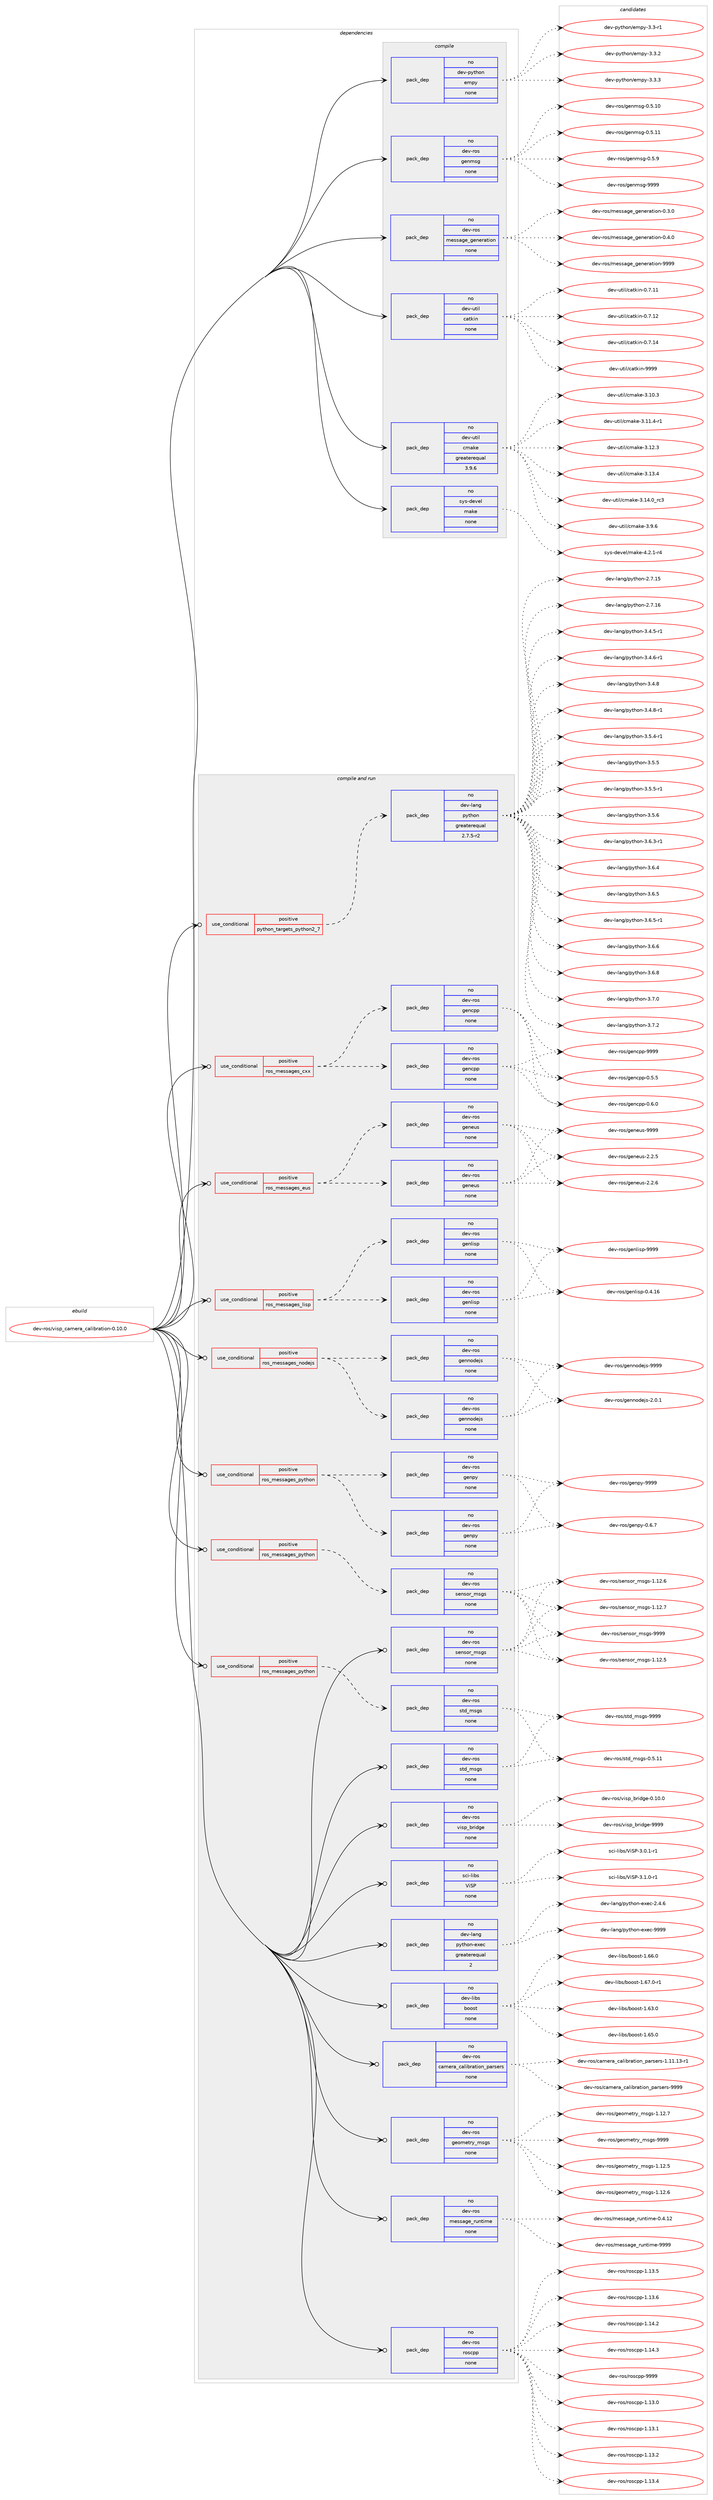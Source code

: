 digraph prolog {

# *************
# Graph options
# *************

newrank=true;
concentrate=true;
compound=true;
graph [rankdir=LR,fontname=Helvetica,fontsize=10,ranksep=1.5];#, ranksep=2.5, nodesep=0.2];
edge  [arrowhead=vee];
node  [fontname=Helvetica,fontsize=10];

# **********
# The ebuild
# **********

subgraph cluster_leftcol {
color=gray;
rank=same;
label=<<i>ebuild</i>>;
id [label="dev-ros/visp_camera_calibration-0.10.0", color=red, width=4, href="../dev-ros/visp_camera_calibration-0.10.0.svg"];
}

# ****************
# The dependencies
# ****************

subgraph cluster_midcol {
color=gray;
label=<<i>dependencies</i>>;
subgraph cluster_compile {
fillcolor="#eeeeee";
style=filled;
label=<<i>compile</i>>;
subgraph pack1061987 {
dependency1477249 [label=<<TABLE BORDER="0" CELLBORDER="1" CELLSPACING="0" CELLPADDING="4" WIDTH="220"><TR><TD ROWSPAN="6" CELLPADDING="30">pack_dep</TD></TR><TR><TD WIDTH="110">no</TD></TR><TR><TD>dev-python</TD></TR><TR><TD>empy</TD></TR><TR><TD>none</TD></TR><TR><TD></TD></TR></TABLE>>, shape=none, color=blue];
}
id:e -> dependency1477249:w [weight=20,style="solid",arrowhead="vee"];
subgraph pack1061988 {
dependency1477250 [label=<<TABLE BORDER="0" CELLBORDER="1" CELLSPACING="0" CELLPADDING="4" WIDTH="220"><TR><TD ROWSPAN="6" CELLPADDING="30">pack_dep</TD></TR><TR><TD WIDTH="110">no</TD></TR><TR><TD>dev-ros</TD></TR><TR><TD>genmsg</TD></TR><TR><TD>none</TD></TR><TR><TD></TD></TR></TABLE>>, shape=none, color=blue];
}
id:e -> dependency1477250:w [weight=20,style="solid",arrowhead="vee"];
subgraph pack1061989 {
dependency1477251 [label=<<TABLE BORDER="0" CELLBORDER="1" CELLSPACING="0" CELLPADDING="4" WIDTH="220"><TR><TD ROWSPAN="6" CELLPADDING="30">pack_dep</TD></TR><TR><TD WIDTH="110">no</TD></TR><TR><TD>dev-ros</TD></TR><TR><TD>message_generation</TD></TR><TR><TD>none</TD></TR><TR><TD></TD></TR></TABLE>>, shape=none, color=blue];
}
id:e -> dependency1477251:w [weight=20,style="solid",arrowhead="vee"];
subgraph pack1061990 {
dependency1477252 [label=<<TABLE BORDER="0" CELLBORDER="1" CELLSPACING="0" CELLPADDING="4" WIDTH="220"><TR><TD ROWSPAN="6" CELLPADDING="30">pack_dep</TD></TR><TR><TD WIDTH="110">no</TD></TR><TR><TD>dev-util</TD></TR><TR><TD>catkin</TD></TR><TR><TD>none</TD></TR><TR><TD></TD></TR></TABLE>>, shape=none, color=blue];
}
id:e -> dependency1477252:w [weight=20,style="solid",arrowhead="vee"];
subgraph pack1061991 {
dependency1477253 [label=<<TABLE BORDER="0" CELLBORDER="1" CELLSPACING="0" CELLPADDING="4" WIDTH="220"><TR><TD ROWSPAN="6" CELLPADDING="30">pack_dep</TD></TR><TR><TD WIDTH="110">no</TD></TR><TR><TD>dev-util</TD></TR><TR><TD>cmake</TD></TR><TR><TD>greaterequal</TD></TR><TR><TD>3.9.6</TD></TR></TABLE>>, shape=none, color=blue];
}
id:e -> dependency1477253:w [weight=20,style="solid",arrowhead="vee"];
subgraph pack1061992 {
dependency1477254 [label=<<TABLE BORDER="0" CELLBORDER="1" CELLSPACING="0" CELLPADDING="4" WIDTH="220"><TR><TD ROWSPAN="6" CELLPADDING="30">pack_dep</TD></TR><TR><TD WIDTH="110">no</TD></TR><TR><TD>sys-devel</TD></TR><TR><TD>make</TD></TR><TR><TD>none</TD></TR><TR><TD></TD></TR></TABLE>>, shape=none, color=blue];
}
id:e -> dependency1477254:w [weight=20,style="solid",arrowhead="vee"];
}
subgraph cluster_compileandrun {
fillcolor="#eeeeee";
style=filled;
label=<<i>compile and run</i>>;
subgraph cond391872 {
dependency1477255 [label=<<TABLE BORDER="0" CELLBORDER="1" CELLSPACING="0" CELLPADDING="4"><TR><TD ROWSPAN="3" CELLPADDING="10">use_conditional</TD></TR><TR><TD>positive</TD></TR><TR><TD>python_targets_python2_7</TD></TR></TABLE>>, shape=none, color=red];
subgraph pack1061993 {
dependency1477256 [label=<<TABLE BORDER="0" CELLBORDER="1" CELLSPACING="0" CELLPADDING="4" WIDTH="220"><TR><TD ROWSPAN="6" CELLPADDING="30">pack_dep</TD></TR><TR><TD WIDTH="110">no</TD></TR><TR><TD>dev-lang</TD></TR><TR><TD>python</TD></TR><TR><TD>greaterequal</TD></TR><TR><TD>2.7.5-r2</TD></TR></TABLE>>, shape=none, color=blue];
}
dependency1477255:e -> dependency1477256:w [weight=20,style="dashed",arrowhead="vee"];
}
id:e -> dependency1477255:w [weight=20,style="solid",arrowhead="odotvee"];
subgraph cond391873 {
dependency1477257 [label=<<TABLE BORDER="0" CELLBORDER="1" CELLSPACING="0" CELLPADDING="4"><TR><TD ROWSPAN="3" CELLPADDING="10">use_conditional</TD></TR><TR><TD>positive</TD></TR><TR><TD>ros_messages_cxx</TD></TR></TABLE>>, shape=none, color=red];
subgraph pack1061994 {
dependency1477258 [label=<<TABLE BORDER="0" CELLBORDER="1" CELLSPACING="0" CELLPADDING="4" WIDTH="220"><TR><TD ROWSPAN="6" CELLPADDING="30">pack_dep</TD></TR><TR><TD WIDTH="110">no</TD></TR><TR><TD>dev-ros</TD></TR><TR><TD>gencpp</TD></TR><TR><TD>none</TD></TR><TR><TD></TD></TR></TABLE>>, shape=none, color=blue];
}
dependency1477257:e -> dependency1477258:w [weight=20,style="dashed",arrowhead="vee"];
subgraph pack1061995 {
dependency1477259 [label=<<TABLE BORDER="0" CELLBORDER="1" CELLSPACING="0" CELLPADDING="4" WIDTH="220"><TR><TD ROWSPAN="6" CELLPADDING="30">pack_dep</TD></TR><TR><TD WIDTH="110">no</TD></TR><TR><TD>dev-ros</TD></TR><TR><TD>gencpp</TD></TR><TR><TD>none</TD></TR><TR><TD></TD></TR></TABLE>>, shape=none, color=blue];
}
dependency1477257:e -> dependency1477259:w [weight=20,style="dashed",arrowhead="vee"];
}
id:e -> dependency1477257:w [weight=20,style="solid",arrowhead="odotvee"];
subgraph cond391874 {
dependency1477260 [label=<<TABLE BORDER="0" CELLBORDER="1" CELLSPACING="0" CELLPADDING="4"><TR><TD ROWSPAN="3" CELLPADDING="10">use_conditional</TD></TR><TR><TD>positive</TD></TR><TR><TD>ros_messages_eus</TD></TR></TABLE>>, shape=none, color=red];
subgraph pack1061996 {
dependency1477261 [label=<<TABLE BORDER="0" CELLBORDER="1" CELLSPACING="0" CELLPADDING="4" WIDTH="220"><TR><TD ROWSPAN="6" CELLPADDING="30">pack_dep</TD></TR><TR><TD WIDTH="110">no</TD></TR><TR><TD>dev-ros</TD></TR><TR><TD>geneus</TD></TR><TR><TD>none</TD></TR><TR><TD></TD></TR></TABLE>>, shape=none, color=blue];
}
dependency1477260:e -> dependency1477261:w [weight=20,style="dashed",arrowhead="vee"];
subgraph pack1061997 {
dependency1477262 [label=<<TABLE BORDER="0" CELLBORDER="1" CELLSPACING="0" CELLPADDING="4" WIDTH="220"><TR><TD ROWSPAN="6" CELLPADDING="30">pack_dep</TD></TR><TR><TD WIDTH="110">no</TD></TR><TR><TD>dev-ros</TD></TR><TR><TD>geneus</TD></TR><TR><TD>none</TD></TR><TR><TD></TD></TR></TABLE>>, shape=none, color=blue];
}
dependency1477260:e -> dependency1477262:w [weight=20,style="dashed",arrowhead="vee"];
}
id:e -> dependency1477260:w [weight=20,style="solid",arrowhead="odotvee"];
subgraph cond391875 {
dependency1477263 [label=<<TABLE BORDER="0" CELLBORDER="1" CELLSPACING="0" CELLPADDING="4"><TR><TD ROWSPAN="3" CELLPADDING="10">use_conditional</TD></TR><TR><TD>positive</TD></TR><TR><TD>ros_messages_lisp</TD></TR></TABLE>>, shape=none, color=red];
subgraph pack1061998 {
dependency1477264 [label=<<TABLE BORDER="0" CELLBORDER="1" CELLSPACING="0" CELLPADDING="4" WIDTH="220"><TR><TD ROWSPAN="6" CELLPADDING="30">pack_dep</TD></TR><TR><TD WIDTH="110">no</TD></TR><TR><TD>dev-ros</TD></TR><TR><TD>genlisp</TD></TR><TR><TD>none</TD></TR><TR><TD></TD></TR></TABLE>>, shape=none, color=blue];
}
dependency1477263:e -> dependency1477264:w [weight=20,style="dashed",arrowhead="vee"];
subgraph pack1061999 {
dependency1477265 [label=<<TABLE BORDER="0" CELLBORDER="1" CELLSPACING="0" CELLPADDING="4" WIDTH="220"><TR><TD ROWSPAN="6" CELLPADDING="30">pack_dep</TD></TR><TR><TD WIDTH="110">no</TD></TR><TR><TD>dev-ros</TD></TR><TR><TD>genlisp</TD></TR><TR><TD>none</TD></TR><TR><TD></TD></TR></TABLE>>, shape=none, color=blue];
}
dependency1477263:e -> dependency1477265:w [weight=20,style="dashed",arrowhead="vee"];
}
id:e -> dependency1477263:w [weight=20,style="solid",arrowhead="odotvee"];
subgraph cond391876 {
dependency1477266 [label=<<TABLE BORDER="0" CELLBORDER="1" CELLSPACING="0" CELLPADDING="4"><TR><TD ROWSPAN="3" CELLPADDING="10">use_conditional</TD></TR><TR><TD>positive</TD></TR><TR><TD>ros_messages_nodejs</TD></TR></TABLE>>, shape=none, color=red];
subgraph pack1062000 {
dependency1477267 [label=<<TABLE BORDER="0" CELLBORDER="1" CELLSPACING="0" CELLPADDING="4" WIDTH="220"><TR><TD ROWSPAN="6" CELLPADDING="30">pack_dep</TD></TR><TR><TD WIDTH="110">no</TD></TR><TR><TD>dev-ros</TD></TR><TR><TD>gennodejs</TD></TR><TR><TD>none</TD></TR><TR><TD></TD></TR></TABLE>>, shape=none, color=blue];
}
dependency1477266:e -> dependency1477267:w [weight=20,style="dashed",arrowhead="vee"];
subgraph pack1062001 {
dependency1477268 [label=<<TABLE BORDER="0" CELLBORDER="1" CELLSPACING="0" CELLPADDING="4" WIDTH="220"><TR><TD ROWSPAN="6" CELLPADDING="30">pack_dep</TD></TR><TR><TD WIDTH="110">no</TD></TR><TR><TD>dev-ros</TD></TR><TR><TD>gennodejs</TD></TR><TR><TD>none</TD></TR><TR><TD></TD></TR></TABLE>>, shape=none, color=blue];
}
dependency1477266:e -> dependency1477268:w [weight=20,style="dashed",arrowhead="vee"];
}
id:e -> dependency1477266:w [weight=20,style="solid",arrowhead="odotvee"];
subgraph cond391877 {
dependency1477269 [label=<<TABLE BORDER="0" CELLBORDER="1" CELLSPACING="0" CELLPADDING="4"><TR><TD ROWSPAN="3" CELLPADDING="10">use_conditional</TD></TR><TR><TD>positive</TD></TR><TR><TD>ros_messages_python</TD></TR></TABLE>>, shape=none, color=red];
subgraph pack1062002 {
dependency1477270 [label=<<TABLE BORDER="0" CELLBORDER="1" CELLSPACING="0" CELLPADDING="4" WIDTH="220"><TR><TD ROWSPAN="6" CELLPADDING="30">pack_dep</TD></TR><TR><TD WIDTH="110">no</TD></TR><TR><TD>dev-ros</TD></TR><TR><TD>genpy</TD></TR><TR><TD>none</TD></TR><TR><TD></TD></TR></TABLE>>, shape=none, color=blue];
}
dependency1477269:e -> dependency1477270:w [weight=20,style="dashed",arrowhead="vee"];
subgraph pack1062003 {
dependency1477271 [label=<<TABLE BORDER="0" CELLBORDER="1" CELLSPACING="0" CELLPADDING="4" WIDTH="220"><TR><TD ROWSPAN="6" CELLPADDING="30">pack_dep</TD></TR><TR><TD WIDTH="110">no</TD></TR><TR><TD>dev-ros</TD></TR><TR><TD>genpy</TD></TR><TR><TD>none</TD></TR><TR><TD></TD></TR></TABLE>>, shape=none, color=blue];
}
dependency1477269:e -> dependency1477271:w [weight=20,style="dashed",arrowhead="vee"];
}
id:e -> dependency1477269:w [weight=20,style="solid",arrowhead="odotvee"];
subgraph cond391878 {
dependency1477272 [label=<<TABLE BORDER="0" CELLBORDER="1" CELLSPACING="0" CELLPADDING="4"><TR><TD ROWSPAN="3" CELLPADDING="10">use_conditional</TD></TR><TR><TD>positive</TD></TR><TR><TD>ros_messages_python</TD></TR></TABLE>>, shape=none, color=red];
subgraph pack1062004 {
dependency1477273 [label=<<TABLE BORDER="0" CELLBORDER="1" CELLSPACING="0" CELLPADDING="4" WIDTH="220"><TR><TD ROWSPAN="6" CELLPADDING="30">pack_dep</TD></TR><TR><TD WIDTH="110">no</TD></TR><TR><TD>dev-ros</TD></TR><TR><TD>sensor_msgs</TD></TR><TR><TD>none</TD></TR><TR><TD></TD></TR></TABLE>>, shape=none, color=blue];
}
dependency1477272:e -> dependency1477273:w [weight=20,style="dashed",arrowhead="vee"];
}
id:e -> dependency1477272:w [weight=20,style="solid",arrowhead="odotvee"];
subgraph cond391879 {
dependency1477274 [label=<<TABLE BORDER="0" CELLBORDER="1" CELLSPACING="0" CELLPADDING="4"><TR><TD ROWSPAN="3" CELLPADDING="10">use_conditional</TD></TR><TR><TD>positive</TD></TR><TR><TD>ros_messages_python</TD></TR></TABLE>>, shape=none, color=red];
subgraph pack1062005 {
dependency1477275 [label=<<TABLE BORDER="0" CELLBORDER="1" CELLSPACING="0" CELLPADDING="4" WIDTH="220"><TR><TD ROWSPAN="6" CELLPADDING="30">pack_dep</TD></TR><TR><TD WIDTH="110">no</TD></TR><TR><TD>dev-ros</TD></TR><TR><TD>std_msgs</TD></TR><TR><TD>none</TD></TR><TR><TD></TD></TR></TABLE>>, shape=none, color=blue];
}
dependency1477274:e -> dependency1477275:w [weight=20,style="dashed",arrowhead="vee"];
}
id:e -> dependency1477274:w [weight=20,style="solid",arrowhead="odotvee"];
subgraph pack1062006 {
dependency1477276 [label=<<TABLE BORDER="0" CELLBORDER="1" CELLSPACING="0" CELLPADDING="4" WIDTH="220"><TR><TD ROWSPAN="6" CELLPADDING="30">pack_dep</TD></TR><TR><TD WIDTH="110">no</TD></TR><TR><TD>dev-lang</TD></TR><TR><TD>python-exec</TD></TR><TR><TD>greaterequal</TD></TR><TR><TD>2</TD></TR></TABLE>>, shape=none, color=blue];
}
id:e -> dependency1477276:w [weight=20,style="solid",arrowhead="odotvee"];
subgraph pack1062007 {
dependency1477277 [label=<<TABLE BORDER="0" CELLBORDER="1" CELLSPACING="0" CELLPADDING="4" WIDTH="220"><TR><TD ROWSPAN="6" CELLPADDING="30">pack_dep</TD></TR><TR><TD WIDTH="110">no</TD></TR><TR><TD>dev-libs</TD></TR><TR><TD>boost</TD></TR><TR><TD>none</TD></TR><TR><TD></TD></TR></TABLE>>, shape=none, color=blue];
}
id:e -> dependency1477277:w [weight=20,style="solid",arrowhead="odotvee"];
subgraph pack1062008 {
dependency1477278 [label=<<TABLE BORDER="0" CELLBORDER="1" CELLSPACING="0" CELLPADDING="4" WIDTH="220"><TR><TD ROWSPAN="6" CELLPADDING="30">pack_dep</TD></TR><TR><TD WIDTH="110">no</TD></TR><TR><TD>dev-ros</TD></TR><TR><TD>camera_calibration_parsers</TD></TR><TR><TD>none</TD></TR><TR><TD></TD></TR></TABLE>>, shape=none, color=blue];
}
id:e -> dependency1477278:w [weight=20,style="solid",arrowhead="odotvee"];
subgraph pack1062009 {
dependency1477279 [label=<<TABLE BORDER="0" CELLBORDER="1" CELLSPACING="0" CELLPADDING="4" WIDTH="220"><TR><TD ROWSPAN="6" CELLPADDING="30">pack_dep</TD></TR><TR><TD WIDTH="110">no</TD></TR><TR><TD>dev-ros</TD></TR><TR><TD>geometry_msgs</TD></TR><TR><TD>none</TD></TR><TR><TD></TD></TR></TABLE>>, shape=none, color=blue];
}
id:e -> dependency1477279:w [weight=20,style="solid",arrowhead="odotvee"];
subgraph pack1062010 {
dependency1477280 [label=<<TABLE BORDER="0" CELLBORDER="1" CELLSPACING="0" CELLPADDING="4" WIDTH="220"><TR><TD ROWSPAN="6" CELLPADDING="30">pack_dep</TD></TR><TR><TD WIDTH="110">no</TD></TR><TR><TD>dev-ros</TD></TR><TR><TD>message_runtime</TD></TR><TR><TD>none</TD></TR><TR><TD></TD></TR></TABLE>>, shape=none, color=blue];
}
id:e -> dependency1477280:w [weight=20,style="solid",arrowhead="odotvee"];
subgraph pack1062011 {
dependency1477281 [label=<<TABLE BORDER="0" CELLBORDER="1" CELLSPACING="0" CELLPADDING="4" WIDTH="220"><TR><TD ROWSPAN="6" CELLPADDING="30">pack_dep</TD></TR><TR><TD WIDTH="110">no</TD></TR><TR><TD>dev-ros</TD></TR><TR><TD>roscpp</TD></TR><TR><TD>none</TD></TR><TR><TD></TD></TR></TABLE>>, shape=none, color=blue];
}
id:e -> dependency1477281:w [weight=20,style="solid",arrowhead="odotvee"];
subgraph pack1062012 {
dependency1477282 [label=<<TABLE BORDER="0" CELLBORDER="1" CELLSPACING="0" CELLPADDING="4" WIDTH="220"><TR><TD ROWSPAN="6" CELLPADDING="30">pack_dep</TD></TR><TR><TD WIDTH="110">no</TD></TR><TR><TD>dev-ros</TD></TR><TR><TD>sensor_msgs</TD></TR><TR><TD>none</TD></TR><TR><TD></TD></TR></TABLE>>, shape=none, color=blue];
}
id:e -> dependency1477282:w [weight=20,style="solid",arrowhead="odotvee"];
subgraph pack1062013 {
dependency1477283 [label=<<TABLE BORDER="0" CELLBORDER="1" CELLSPACING="0" CELLPADDING="4" WIDTH="220"><TR><TD ROWSPAN="6" CELLPADDING="30">pack_dep</TD></TR><TR><TD WIDTH="110">no</TD></TR><TR><TD>dev-ros</TD></TR><TR><TD>std_msgs</TD></TR><TR><TD>none</TD></TR><TR><TD></TD></TR></TABLE>>, shape=none, color=blue];
}
id:e -> dependency1477283:w [weight=20,style="solid",arrowhead="odotvee"];
subgraph pack1062014 {
dependency1477284 [label=<<TABLE BORDER="0" CELLBORDER="1" CELLSPACING="0" CELLPADDING="4" WIDTH="220"><TR><TD ROWSPAN="6" CELLPADDING="30">pack_dep</TD></TR><TR><TD WIDTH="110">no</TD></TR><TR><TD>dev-ros</TD></TR><TR><TD>visp_bridge</TD></TR><TR><TD>none</TD></TR><TR><TD></TD></TR></TABLE>>, shape=none, color=blue];
}
id:e -> dependency1477284:w [weight=20,style="solid",arrowhead="odotvee"];
subgraph pack1062015 {
dependency1477285 [label=<<TABLE BORDER="0" CELLBORDER="1" CELLSPACING="0" CELLPADDING="4" WIDTH="220"><TR><TD ROWSPAN="6" CELLPADDING="30">pack_dep</TD></TR><TR><TD WIDTH="110">no</TD></TR><TR><TD>sci-libs</TD></TR><TR><TD>ViSP</TD></TR><TR><TD>none</TD></TR><TR><TD></TD></TR></TABLE>>, shape=none, color=blue];
}
id:e -> dependency1477285:w [weight=20,style="solid",arrowhead="odotvee"];
}
subgraph cluster_run {
fillcolor="#eeeeee";
style=filled;
label=<<i>run</i>>;
}
}

# **************
# The candidates
# **************

subgraph cluster_choices {
rank=same;
color=gray;
label=<<i>candidates</i>>;

subgraph choice1061987 {
color=black;
nodesep=1;
choice1001011184511212111610411111047101109112121455146514511449 [label="dev-python/empy-3.3-r1", color=red, width=4,href="../dev-python/empy-3.3-r1.svg"];
choice1001011184511212111610411111047101109112121455146514650 [label="dev-python/empy-3.3.2", color=red, width=4,href="../dev-python/empy-3.3.2.svg"];
choice1001011184511212111610411111047101109112121455146514651 [label="dev-python/empy-3.3.3", color=red, width=4,href="../dev-python/empy-3.3.3.svg"];
dependency1477249:e -> choice1001011184511212111610411111047101109112121455146514511449:w [style=dotted,weight="100"];
dependency1477249:e -> choice1001011184511212111610411111047101109112121455146514650:w [style=dotted,weight="100"];
dependency1477249:e -> choice1001011184511212111610411111047101109112121455146514651:w [style=dotted,weight="100"];
}
subgraph choice1061988 {
color=black;
nodesep=1;
choice100101118451141111154710310111010911510345484653464948 [label="dev-ros/genmsg-0.5.10", color=red, width=4,href="../dev-ros/genmsg-0.5.10.svg"];
choice100101118451141111154710310111010911510345484653464949 [label="dev-ros/genmsg-0.5.11", color=red, width=4,href="../dev-ros/genmsg-0.5.11.svg"];
choice1001011184511411111547103101110109115103454846534657 [label="dev-ros/genmsg-0.5.9", color=red, width=4,href="../dev-ros/genmsg-0.5.9.svg"];
choice10010111845114111115471031011101091151034557575757 [label="dev-ros/genmsg-9999", color=red, width=4,href="../dev-ros/genmsg-9999.svg"];
dependency1477250:e -> choice100101118451141111154710310111010911510345484653464948:w [style=dotted,weight="100"];
dependency1477250:e -> choice100101118451141111154710310111010911510345484653464949:w [style=dotted,weight="100"];
dependency1477250:e -> choice1001011184511411111547103101110109115103454846534657:w [style=dotted,weight="100"];
dependency1477250:e -> choice10010111845114111115471031011101091151034557575757:w [style=dotted,weight="100"];
}
subgraph choice1061989 {
color=black;
nodesep=1;
choice1001011184511411111547109101115115971031019510310111010111497116105111110454846514648 [label="dev-ros/message_generation-0.3.0", color=red, width=4,href="../dev-ros/message_generation-0.3.0.svg"];
choice1001011184511411111547109101115115971031019510310111010111497116105111110454846524648 [label="dev-ros/message_generation-0.4.0", color=red, width=4,href="../dev-ros/message_generation-0.4.0.svg"];
choice10010111845114111115471091011151159710310195103101110101114971161051111104557575757 [label="dev-ros/message_generation-9999", color=red, width=4,href="../dev-ros/message_generation-9999.svg"];
dependency1477251:e -> choice1001011184511411111547109101115115971031019510310111010111497116105111110454846514648:w [style=dotted,weight="100"];
dependency1477251:e -> choice1001011184511411111547109101115115971031019510310111010111497116105111110454846524648:w [style=dotted,weight="100"];
dependency1477251:e -> choice10010111845114111115471091011151159710310195103101110101114971161051111104557575757:w [style=dotted,weight="100"];
}
subgraph choice1061990 {
color=black;
nodesep=1;
choice1001011184511711610510847999711610710511045484655464949 [label="dev-util/catkin-0.7.11", color=red, width=4,href="../dev-util/catkin-0.7.11.svg"];
choice1001011184511711610510847999711610710511045484655464950 [label="dev-util/catkin-0.7.12", color=red, width=4,href="../dev-util/catkin-0.7.12.svg"];
choice1001011184511711610510847999711610710511045484655464952 [label="dev-util/catkin-0.7.14", color=red, width=4,href="../dev-util/catkin-0.7.14.svg"];
choice100101118451171161051084799971161071051104557575757 [label="dev-util/catkin-9999", color=red, width=4,href="../dev-util/catkin-9999.svg"];
dependency1477252:e -> choice1001011184511711610510847999711610710511045484655464949:w [style=dotted,weight="100"];
dependency1477252:e -> choice1001011184511711610510847999711610710511045484655464950:w [style=dotted,weight="100"];
dependency1477252:e -> choice1001011184511711610510847999711610710511045484655464952:w [style=dotted,weight="100"];
dependency1477252:e -> choice100101118451171161051084799971161071051104557575757:w [style=dotted,weight="100"];
}
subgraph choice1061991 {
color=black;
nodesep=1;
choice1001011184511711610510847991099710710145514649484651 [label="dev-util/cmake-3.10.3", color=red, width=4,href="../dev-util/cmake-3.10.3.svg"];
choice10010111845117116105108479910997107101455146494946524511449 [label="dev-util/cmake-3.11.4-r1", color=red, width=4,href="../dev-util/cmake-3.11.4-r1.svg"];
choice1001011184511711610510847991099710710145514649504651 [label="dev-util/cmake-3.12.3", color=red, width=4,href="../dev-util/cmake-3.12.3.svg"];
choice1001011184511711610510847991099710710145514649514652 [label="dev-util/cmake-3.13.4", color=red, width=4,href="../dev-util/cmake-3.13.4.svg"];
choice1001011184511711610510847991099710710145514649524648951149951 [label="dev-util/cmake-3.14.0_rc3", color=red, width=4,href="../dev-util/cmake-3.14.0_rc3.svg"];
choice10010111845117116105108479910997107101455146574654 [label="dev-util/cmake-3.9.6", color=red, width=4,href="../dev-util/cmake-3.9.6.svg"];
dependency1477253:e -> choice1001011184511711610510847991099710710145514649484651:w [style=dotted,weight="100"];
dependency1477253:e -> choice10010111845117116105108479910997107101455146494946524511449:w [style=dotted,weight="100"];
dependency1477253:e -> choice1001011184511711610510847991099710710145514649504651:w [style=dotted,weight="100"];
dependency1477253:e -> choice1001011184511711610510847991099710710145514649514652:w [style=dotted,weight="100"];
dependency1477253:e -> choice1001011184511711610510847991099710710145514649524648951149951:w [style=dotted,weight="100"];
dependency1477253:e -> choice10010111845117116105108479910997107101455146574654:w [style=dotted,weight="100"];
}
subgraph choice1061992 {
color=black;
nodesep=1;
choice1151211154510010111810110847109971071014552465046494511452 [label="sys-devel/make-4.2.1-r4", color=red, width=4,href="../sys-devel/make-4.2.1-r4.svg"];
dependency1477254:e -> choice1151211154510010111810110847109971071014552465046494511452:w [style=dotted,weight="100"];
}
subgraph choice1061993 {
color=black;
nodesep=1;
choice10010111845108971101034711212111610411111045504655464953 [label="dev-lang/python-2.7.15", color=red, width=4,href="../dev-lang/python-2.7.15.svg"];
choice10010111845108971101034711212111610411111045504655464954 [label="dev-lang/python-2.7.16", color=red, width=4,href="../dev-lang/python-2.7.16.svg"];
choice1001011184510897110103471121211161041111104551465246534511449 [label="dev-lang/python-3.4.5-r1", color=red, width=4,href="../dev-lang/python-3.4.5-r1.svg"];
choice1001011184510897110103471121211161041111104551465246544511449 [label="dev-lang/python-3.4.6-r1", color=red, width=4,href="../dev-lang/python-3.4.6-r1.svg"];
choice100101118451089711010347112121116104111110455146524656 [label="dev-lang/python-3.4.8", color=red, width=4,href="../dev-lang/python-3.4.8.svg"];
choice1001011184510897110103471121211161041111104551465246564511449 [label="dev-lang/python-3.4.8-r1", color=red, width=4,href="../dev-lang/python-3.4.8-r1.svg"];
choice1001011184510897110103471121211161041111104551465346524511449 [label="dev-lang/python-3.5.4-r1", color=red, width=4,href="../dev-lang/python-3.5.4-r1.svg"];
choice100101118451089711010347112121116104111110455146534653 [label="dev-lang/python-3.5.5", color=red, width=4,href="../dev-lang/python-3.5.5.svg"];
choice1001011184510897110103471121211161041111104551465346534511449 [label="dev-lang/python-3.5.5-r1", color=red, width=4,href="../dev-lang/python-3.5.5-r1.svg"];
choice100101118451089711010347112121116104111110455146534654 [label="dev-lang/python-3.5.6", color=red, width=4,href="../dev-lang/python-3.5.6.svg"];
choice1001011184510897110103471121211161041111104551465446514511449 [label="dev-lang/python-3.6.3-r1", color=red, width=4,href="../dev-lang/python-3.6.3-r1.svg"];
choice100101118451089711010347112121116104111110455146544652 [label="dev-lang/python-3.6.4", color=red, width=4,href="../dev-lang/python-3.6.4.svg"];
choice100101118451089711010347112121116104111110455146544653 [label="dev-lang/python-3.6.5", color=red, width=4,href="../dev-lang/python-3.6.5.svg"];
choice1001011184510897110103471121211161041111104551465446534511449 [label="dev-lang/python-3.6.5-r1", color=red, width=4,href="../dev-lang/python-3.6.5-r1.svg"];
choice100101118451089711010347112121116104111110455146544654 [label="dev-lang/python-3.6.6", color=red, width=4,href="../dev-lang/python-3.6.6.svg"];
choice100101118451089711010347112121116104111110455146544656 [label="dev-lang/python-3.6.8", color=red, width=4,href="../dev-lang/python-3.6.8.svg"];
choice100101118451089711010347112121116104111110455146554648 [label="dev-lang/python-3.7.0", color=red, width=4,href="../dev-lang/python-3.7.0.svg"];
choice100101118451089711010347112121116104111110455146554650 [label="dev-lang/python-3.7.2", color=red, width=4,href="../dev-lang/python-3.7.2.svg"];
dependency1477256:e -> choice10010111845108971101034711212111610411111045504655464953:w [style=dotted,weight="100"];
dependency1477256:e -> choice10010111845108971101034711212111610411111045504655464954:w [style=dotted,weight="100"];
dependency1477256:e -> choice1001011184510897110103471121211161041111104551465246534511449:w [style=dotted,weight="100"];
dependency1477256:e -> choice1001011184510897110103471121211161041111104551465246544511449:w [style=dotted,weight="100"];
dependency1477256:e -> choice100101118451089711010347112121116104111110455146524656:w [style=dotted,weight="100"];
dependency1477256:e -> choice1001011184510897110103471121211161041111104551465246564511449:w [style=dotted,weight="100"];
dependency1477256:e -> choice1001011184510897110103471121211161041111104551465346524511449:w [style=dotted,weight="100"];
dependency1477256:e -> choice100101118451089711010347112121116104111110455146534653:w [style=dotted,weight="100"];
dependency1477256:e -> choice1001011184510897110103471121211161041111104551465346534511449:w [style=dotted,weight="100"];
dependency1477256:e -> choice100101118451089711010347112121116104111110455146534654:w [style=dotted,weight="100"];
dependency1477256:e -> choice1001011184510897110103471121211161041111104551465446514511449:w [style=dotted,weight="100"];
dependency1477256:e -> choice100101118451089711010347112121116104111110455146544652:w [style=dotted,weight="100"];
dependency1477256:e -> choice100101118451089711010347112121116104111110455146544653:w [style=dotted,weight="100"];
dependency1477256:e -> choice1001011184510897110103471121211161041111104551465446534511449:w [style=dotted,weight="100"];
dependency1477256:e -> choice100101118451089711010347112121116104111110455146544654:w [style=dotted,weight="100"];
dependency1477256:e -> choice100101118451089711010347112121116104111110455146544656:w [style=dotted,weight="100"];
dependency1477256:e -> choice100101118451089711010347112121116104111110455146554648:w [style=dotted,weight="100"];
dependency1477256:e -> choice100101118451089711010347112121116104111110455146554650:w [style=dotted,weight="100"];
}
subgraph choice1061994 {
color=black;
nodesep=1;
choice100101118451141111154710310111099112112454846534653 [label="dev-ros/gencpp-0.5.5", color=red, width=4,href="../dev-ros/gencpp-0.5.5.svg"];
choice100101118451141111154710310111099112112454846544648 [label="dev-ros/gencpp-0.6.0", color=red, width=4,href="../dev-ros/gencpp-0.6.0.svg"];
choice1001011184511411111547103101110991121124557575757 [label="dev-ros/gencpp-9999", color=red, width=4,href="../dev-ros/gencpp-9999.svg"];
dependency1477258:e -> choice100101118451141111154710310111099112112454846534653:w [style=dotted,weight="100"];
dependency1477258:e -> choice100101118451141111154710310111099112112454846544648:w [style=dotted,weight="100"];
dependency1477258:e -> choice1001011184511411111547103101110991121124557575757:w [style=dotted,weight="100"];
}
subgraph choice1061995 {
color=black;
nodesep=1;
choice100101118451141111154710310111099112112454846534653 [label="dev-ros/gencpp-0.5.5", color=red, width=4,href="../dev-ros/gencpp-0.5.5.svg"];
choice100101118451141111154710310111099112112454846544648 [label="dev-ros/gencpp-0.6.0", color=red, width=4,href="../dev-ros/gencpp-0.6.0.svg"];
choice1001011184511411111547103101110991121124557575757 [label="dev-ros/gencpp-9999", color=red, width=4,href="../dev-ros/gencpp-9999.svg"];
dependency1477259:e -> choice100101118451141111154710310111099112112454846534653:w [style=dotted,weight="100"];
dependency1477259:e -> choice100101118451141111154710310111099112112454846544648:w [style=dotted,weight="100"];
dependency1477259:e -> choice1001011184511411111547103101110991121124557575757:w [style=dotted,weight="100"];
}
subgraph choice1061996 {
color=black;
nodesep=1;
choice1001011184511411111547103101110101117115455046504653 [label="dev-ros/geneus-2.2.5", color=red, width=4,href="../dev-ros/geneus-2.2.5.svg"];
choice1001011184511411111547103101110101117115455046504654 [label="dev-ros/geneus-2.2.6", color=red, width=4,href="../dev-ros/geneus-2.2.6.svg"];
choice10010111845114111115471031011101011171154557575757 [label="dev-ros/geneus-9999", color=red, width=4,href="../dev-ros/geneus-9999.svg"];
dependency1477261:e -> choice1001011184511411111547103101110101117115455046504653:w [style=dotted,weight="100"];
dependency1477261:e -> choice1001011184511411111547103101110101117115455046504654:w [style=dotted,weight="100"];
dependency1477261:e -> choice10010111845114111115471031011101011171154557575757:w [style=dotted,weight="100"];
}
subgraph choice1061997 {
color=black;
nodesep=1;
choice1001011184511411111547103101110101117115455046504653 [label="dev-ros/geneus-2.2.5", color=red, width=4,href="../dev-ros/geneus-2.2.5.svg"];
choice1001011184511411111547103101110101117115455046504654 [label="dev-ros/geneus-2.2.6", color=red, width=4,href="../dev-ros/geneus-2.2.6.svg"];
choice10010111845114111115471031011101011171154557575757 [label="dev-ros/geneus-9999", color=red, width=4,href="../dev-ros/geneus-9999.svg"];
dependency1477262:e -> choice1001011184511411111547103101110101117115455046504653:w [style=dotted,weight="100"];
dependency1477262:e -> choice1001011184511411111547103101110101117115455046504654:w [style=dotted,weight="100"];
dependency1477262:e -> choice10010111845114111115471031011101011171154557575757:w [style=dotted,weight="100"];
}
subgraph choice1061998 {
color=black;
nodesep=1;
choice100101118451141111154710310111010810511511245484652464954 [label="dev-ros/genlisp-0.4.16", color=red, width=4,href="../dev-ros/genlisp-0.4.16.svg"];
choice10010111845114111115471031011101081051151124557575757 [label="dev-ros/genlisp-9999", color=red, width=4,href="../dev-ros/genlisp-9999.svg"];
dependency1477264:e -> choice100101118451141111154710310111010810511511245484652464954:w [style=dotted,weight="100"];
dependency1477264:e -> choice10010111845114111115471031011101081051151124557575757:w [style=dotted,weight="100"];
}
subgraph choice1061999 {
color=black;
nodesep=1;
choice100101118451141111154710310111010810511511245484652464954 [label="dev-ros/genlisp-0.4.16", color=red, width=4,href="../dev-ros/genlisp-0.4.16.svg"];
choice10010111845114111115471031011101081051151124557575757 [label="dev-ros/genlisp-9999", color=red, width=4,href="../dev-ros/genlisp-9999.svg"];
dependency1477265:e -> choice100101118451141111154710310111010810511511245484652464954:w [style=dotted,weight="100"];
dependency1477265:e -> choice10010111845114111115471031011101081051151124557575757:w [style=dotted,weight="100"];
}
subgraph choice1062000 {
color=black;
nodesep=1;
choice1001011184511411111547103101110110111100101106115455046484649 [label="dev-ros/gennodejs-2.0.1", color=red, width=4,href="../dev-ros/gennodejs-2.0.1.svg"];
choice10010111845114111115471031011101101111001011061154557575757 [label="dev-ros/gennodejs-9999", color=red, width=4,href="../dev-ros/gennodejs-9999.svg"];
dependency1477267:e -> choice1001011184511411111547103101110110111100101106115455046484649:w [style=dotted,weight="100"];
dependency1477267:e -> choice10010111845114111115471031011101101111001011061154557575757:w [style=dotted,weight="100"];
}
subgraph choice1062001 {
color=black;
nodesep=1;
choice1001011184511411111547103101110110111100101106115455046484649 [label="dev-ros/gennodejs-2.0.1", color=red, width=4,href="../dev-ros/gennodejs-2.0.1.svg"];
choice10010111845114111115471031011101101111001011061154557575757 [label="dev-ros/gennodejs-9999", color=red, width=4,href="../dev-ros/gennodejs-9999.svg"];
dependency1477268:e -> choice1001011184511411111547103101110110111100101106115455046484649:w [style=dotted,weight="100"];
dependency1477268:e -> choice10010111845114111115471031011101101111001011061154557575757:w [style=dotted,weight="100"];
}
subgraph choice1062002 {
color=black;
nodesep=1;
choice1001011184511411111547103101110112121454846544655 [label="dev-ros/genpy-0.6.7", color=red, width=4,href="../dev-ros/genpy-0.6.7.svg"];
choice10010111845114111115471031011101121214557575757 [label="dev-ros/genpy-9999", color=red, width=4,href="../dev-ros/genpy-9999.svg"];
dependency1477270:e -> choice1001011184511411111547103101110112121454846544655:w [style=dotted,weight="100"];
dependency1477270:e -> choice10010111845114111115471031011101121214557575757:w [style=dotted,weight="100"];
}
subgraph choice1062003 {
color=black;
nodesep=1;
choice1001011184511411111547103101110112121454846544655 [label="dev-ros/genpy-0.6.7", color=red, width=4,href="../dev-ros/genpy-0.6.7.svg"];
choice10010111845114111115471031011101121214557575757 [label="dev-ros/genpy-9999", color=red, width=4,href="../dev-ros/genpy-9999.svg"];
dependency1477271:e -> choice1001011184511411111547103101110112121454846544655:w [style=dotted,weight="100"];
dependency1477271:e -> choice10010111845114111115471031011101121214557575757:w [style=dotted,weight="100"];
}
subgraph choice1062004 {
color=black;
nodesep=1;
choice10010111845114111115471151011101151111149510911510311545494649504653 [label="dev-ros/sensor_msgs-1.12.5", color=red, width=4,href="../dev-ros/sensor_msgs-1.12.5.svg"];
choice10010111845114111115471151011101151111149510911510311545494649504654 [label="dev-ros/sensor_msgs-1.12.6", color=red, width=4,href="../dev-ros/sensor_msgs-1.12.6.svg"];
choice10010111845114111115471151011101151111149510911510311545494649504655 [label="dev-ros/sensor_msgs-1.12.7", color=red, width=4,href="../dev-ros/sensor_msgs-1.12.7.svg"];
choice1001011184511411111547115101110115111114951091151031154557575757 [label="dev-ros/sensor_msgs-9999", color=red, width=4,href="../dev-ros/sensor_msgs-9999.svg"];
dependency1477273:e -> choice10010111845114111115471151011101151111149510911510311545494649504653:w [style=dotted,weight="100"];
dependency1477273:e -> choice10010111845114111115471151011101151111149510911510311545494649504654:w [style=dotted,weight="100"];
dependency1477273:e -> choice10010111845114111115471151011101151111149510911510311545494649504655:w [style=dotted,weight="100"];
dependency1477273:e -> choice1001011184511411111547115101110115111114951091151031154557575757:w [style=dotted,weight="100"];
}
subgraph choice1062005 {
color=black;
nodesep=1;
choice10010111845114111115471151161009510911510311545484653464949 [label="dev-ros/std_msgs-0.5.11", color=red, width=4,href="../dev-ros/std_msgs-0.5.11.svg"];
choice1001011184511411111547115116100951091151031154557575757 [label="dev-ros/std_msgs-9999", color=red, width=4,href="../dev-ros/std_msgs-9999.svg"];
dependency1477275:e -> choice10010111845114111115471151161009510911510311545484653464949:w [style=dotted,weight="100"];
dependency1477275:e -> choice1001011184511411111547115116100951091151031154557575757:w [style=dotted,weight="100"];
}
subgraph choice1062006 {
color=black;
nodesep=1;
choice1001011184510897110103471121211161041111104510112010199455046524654 [label="dev-lang/python-exec-2.4.6", color=red, width=4,href="../dev-lang/python-exec-2.4.6.svg"];
choice10010111845108971101034711212111610411111045101120101994557575757 [label="dev-lang/python-exec-9999", color=red, width=4,href="../dev-lang/python-exec-9999.svg"];
dependency1477276:e -> choice1001011184510897110103471121211161041111104510112010199455046524654:w [style=dotted,weight="100"];
dependency1477276:e -> choice10010111845108971101034711212111610411111045101120101994557575757:w [style=dotted,weight="100"];
}
subgraph choice1062007 {
color=black;
nodesep=1;
choice1001011184510810598115479811111111511645494654514648 [label="dev-libs/boost-1.63.0", color=red, width=4,href="../dev-libs/boost-1.63.0.svg"];
choice1001011184510810598115479811111111511645494654534648 [label="dev-libs/boost-1.65.0", color=red, width=4,href="../dev-libs/boost-1.65.0.svg"];
choice1001011184510810598115479811111111511645494654544648 [label="dev-libs/boost-1.66.0", color=red, width=4,href="../dev-libs/boost-1.66.0.svg"];
choice10010111845108105981154798111111115116454946545546484511449 [label="dev-libs/boost-1.67.0-r1", color=red, width=4,href="../dev-libs/boost-1.67.0-r1.svg"];
dependency1477277:e -> choice1001011184510810598115479811111111511645494654514648:w [style=dotted,weight="100"];
dependency1477277:e -> choice1001011184510810598115479811111111511645494654534648:w [style=dotted,weight="100"];
dependency1477277:e -> choice1001011184510810598115479811111111511645494654544648:w [style=dotted,weight="100"];
dependency1477277:e -> choice10010111845108105981154798111111115116454946545546484511449:w [style=dotted,weight="100"];
}
subgraph choice1062008 {
color=black;
nodesep=1;
choice10010111845114111115479997109101114979599971081059811497116105111110951129711411510111411545494649494649514511449 [label="dev-ros/camera_calibration_parsers-1.11.13-r1", color=red, width=4,href="../dev-ros/camera_calibration_parsers-1.11.13-r1.svg"];
choice1001011184511411111547999710910111497959997108105981149711610511111095112971141151011141154557575757 [label="dev-ros/camera_calibration_parsers-9999", color=red, width=4,href="../dev-ros/camera_calibration_parsers-9999.svg"];
dependency1477278:e -> choice10010111845114111115479997109101114979599971081059811497116105111110951129711411510111411545494649494649514511449:w [style=dotted,weight="100"];
dependency1477278:e -> choice1001011184511411111547999710910111497959997108105981149711610511111095112971141151011141154557575757:w [style=dotted,weight="100"];
}
subgraph choice1062009 {
color=black;
nodesep=1;
choice10010111845114111115471031011111091011161141219510911510311545494649504653 [label="dev-ros/geometry_msgs-1.12.5", color=red, width=4,href="../dev-ros/geometry_msgs-1.12.5.svg"];
choice10010111845114111115471031011111091011161141219510911510311545494649504654 [label="dev-ros/geometry_msgs-1.12.6", color=red, width=4,href="../dev-ros/geometry_msgs-1.12.6.svg"];
choice10010111845114111115471031011111091011161141219510911510311545494649504655 [label="dev-ros/geometry_msgs-1.12.7", color=red, width=4,href="../dev-ros/geometry_msgs-1.12.7.svg"];
choice1001011184511411111547103101111109101116114121951091151031154557575757 [label="dev-ros/geometry_msgs-9999", color=red, width=4,href="../dev-ros/geometry_msgs-9999.svg"];
dependency1477279:e -> choice10010111845114111115471031011111091011161141219510911510311545494649504653:w [style=dotted,weight="100"];
dependency1477279:e -> choice10010111845114111115471031011111091011161141219510911510311545494649504654:w [style=dotted,weight="100"];
dependency1477279:e -> choice10010111845114111115471031011111091011161141219510911510311545494649504655:w [style=dotted,weight="100"];
dependency1477279:e -> choice1001011184511411111547103101111109101116114121951091151031154557575757:w [style=dotted,weight="100"];
}
subgraph choice1062010 {
color=black;
nodesep=1;
choice1001011184511411111547109101115115971031019511411711011610510910145484652464950 [label="dev-ros/message_runtime-0.4.12", color=red, width=4,href="../dev-ros/message_runtime-0.4.12.svg"];
choice100101118451141111154710910111511597103101951141171101161051091014557575757 [label="dev-ros/message_runtime-9999", color=red, width=4,href="../dev-ros/message_runtime-9999.svg"];
dependency1477280:e -> choice1001011184511411111547109101115115971031019511411711011610510910145484652464950:w [style=dotted,weight="100"];
dependency1477280:e -> choice100101118451141111154710910111511597103101951141171101161051091014557575757:w [style=dotted,weight="100"];
}
subgraph choice1062011 {
color=black;
nodesep=1;
choice10010111845114111115471141111159911211245494649514648 [label="dev-ros/roscpp-1.13.0", color=red, width=4,href="../dev-ros/roscpp-1.13.0.svg"];
choice10010111845114111115471141111159911211245494649514649 [label="dev-ros/roscpp-1.13.1", color=red, width=4,href="../dev-ros/roscpp-1.13.1.svg"];
choice10010111845114111115471141111159911211245494649514650 [label="dev-ros/roscpp-1.13.2", color=red, width=4,href="../dev-ros/roscpp-1.13.2.svg"];
choice10010111845114111115471141111159911211245494649514652 [label="dev-ros/roscpp-1.13.4", color=red, width=4,href="../dev-ros/roscpp-1.13.4.svg"];
choice10010111845114111115471141111159911211245494649514653 [label="dev-ros/roscpp-1.13.5", color=red, width=4,href="../dev-ros/roscpp-1.13.5.svg"];
choice10010111845114111115471141111159911211245494649514654 [label="dev-ros/roscpp-1.13.6", color=red, width=4,href="../dev-ros/roscpp-1.13.6.svg"];
choice10010111845114111115471141111159911211245494649524650 [label="dev-ros/roscpp-1.14.2", color=red, width=4,href="../dev-ros/roscpp-1.14.2.svg"];
choice10010111845114111115471141111159911211245494649524651 [label="dev-ros/roscpp-1.14.3", color=red, width=4,href="../dev-ros/roscpp-1.14.3.svg"];
choice1001011184511411111547114111115991121124557575757 [label="dev-ros/roscpp-9999", color=red, width=4,href="../dev-ros/roscpp-9999.svg"];
dependency1477281:e -> choice10010111845114111115471141111159911211245494649514648:w [style=dotted,weight="100"];
dependency1477281:e -> choice10010111845114111115471141111159911211245494649514649:w [style=dotted,weight="100"];
dependency1477281:e -> choice10010111845114111115471141111159911211245494649514650:w [style=dotted,weight="100"];
dependency1477281:e -> choice10010111845114111115471141111159911211245494649514652:w [style=dotted,weight="100"];
dependency1477281:e -> choice10010111845114111115471141111159911211245494649514653:w [style=dotted,weight="100"];
dependency1477281:e -> choice10010111845114111115471141111159911211245494649514654:w [style=dotted,weight="100"];
dependency1477281:e -> choice10010111845114111115471141111159911211245494649524650:w [style=dotted,weight="100"];
dependency1477281:e -> choice10010111845114111115471141111159911211245494649524651:w [style=dotted,weight="100"];
dependency1477281:e -> choice1001011184511411111547114111115991121124557575757:w [style=dotted,weight="100"];
}
subgraph choice1062012 {
color=black;
nodesep=1;
choice10010111845114111115471151011101151111149510911510311545494649504653 [label="dev-ros/sensor_msgs-1.12.5", color=red, width=4,href="../dev-ros/sensor_msgs-1.12.5.svg"];
choice10010111845114111115471151011101151111149510911510311545494649504654 [label="dev-ros/sensor_msgs-1.12.6", color=red, width=4,href="../dev-ros/sensor_msgs-1.12.6.svg"];
choice10010111845114111115471151011101151111149510911510311545494649504655 [label="dev-ros/sensor_msgs-1.12.7", color=red, width=4,href="../dev-ros/sensor_msgs-1.12.7.svg"];
choice1001011184511411111547115101110115111114951091151031154557575757 [label="dev-ros/sensor_msgs-9999", color=red, width=4,href="../dev-ros/sensor_msgs-9999.svg"];
dependency1477282:e -> choice10010111845114111115471151011101151111149510911510311545494649504653:w [style=dotted,weight="100"];
dependency1477282:e -> choice10010111845114111115471151011101151111149510911510311545494649504654:w [style=dotted,weight="100"];
dependency1477282:e -> choice10010111845114111115471151011101151111149510911510311545494649504655:w [style=dotted,weight="100"];
dependency1477282:e -> choice1001011184511411111547115101110115111114951091151031154557575757:w [style=dotted,weight="100"];
}
subgraph choice1062013 {
color=black;
nodesep=1;
choice10010111845114111115471151161009510911510311545484653464949 [label="dev-ros/std_msgs-0.5.11", color=red, width=4,href="../dev-ros/std_msgs-0.5.11.svg"];
choice1001011184511411111547115116100951091151031154557575757 [label="dev-ros/std_msgs-9999", color=red, width=4,href="../dev-ros/std_msgs-9999.svg"];
dependency1477283:e -> choice10010111845114111115471151161009510911510311545484653464949:w [style=dotted,weight="100"];
dependency1477283:e -> choice1001011184511411111547115116100951091151031154557575757:w [style=dotted,weight="100"];
}
subgraph choice1062014 {
color=black;
nodesep=1;
choice1001011184511411111547118105115112959811410510010310145484649484648 [label="dev-ros/visp_bridge-0.10.0", color=red, width=4,href="../dev-ros/visp_bridge-0.10.0.svg"];
choice100101118451141111154711810511511295981141051001031014557575757 [label="dev-ros/visp_bridge-9999", color=red, width=4,href="../dev-ros/visp_bridge-9999.svg"];
dependency1477284:e -> choice1001011184511411111547118105115112959811410510010310145484649484648:w [style=dotted,weight="100"];
dependency1477284:e -> choice100101118451141111154711810511511295981141051001031014557575757:w [style=dotted,weight="100"];
}
subgraph choice1062015 {
color=black;
nodesep=1;
choice115991054510810598115478610583804551464846494511449 [label="sci-libs/ViSP-3.0.1-r1", color=red, width=4,href="../sci-libs/ViSP-3.0.1-r1.svg"];
choice115991054510810598115478610583804551464946484511449 [label="sci-libs/ViSP-3.1.0-r1", color=red, width=4,href="../sci-libs/ViSP-3.1.0-r1.svg"];
dependency1477285:e -> choice115991054510810598115478610583804551464846494511449:w [style=dotted,weight="100"];
dependency1477285:e -> choice115991054510810598115478610583804551464946484511449:w [style=dotted,weight="100"];
}
}

}
